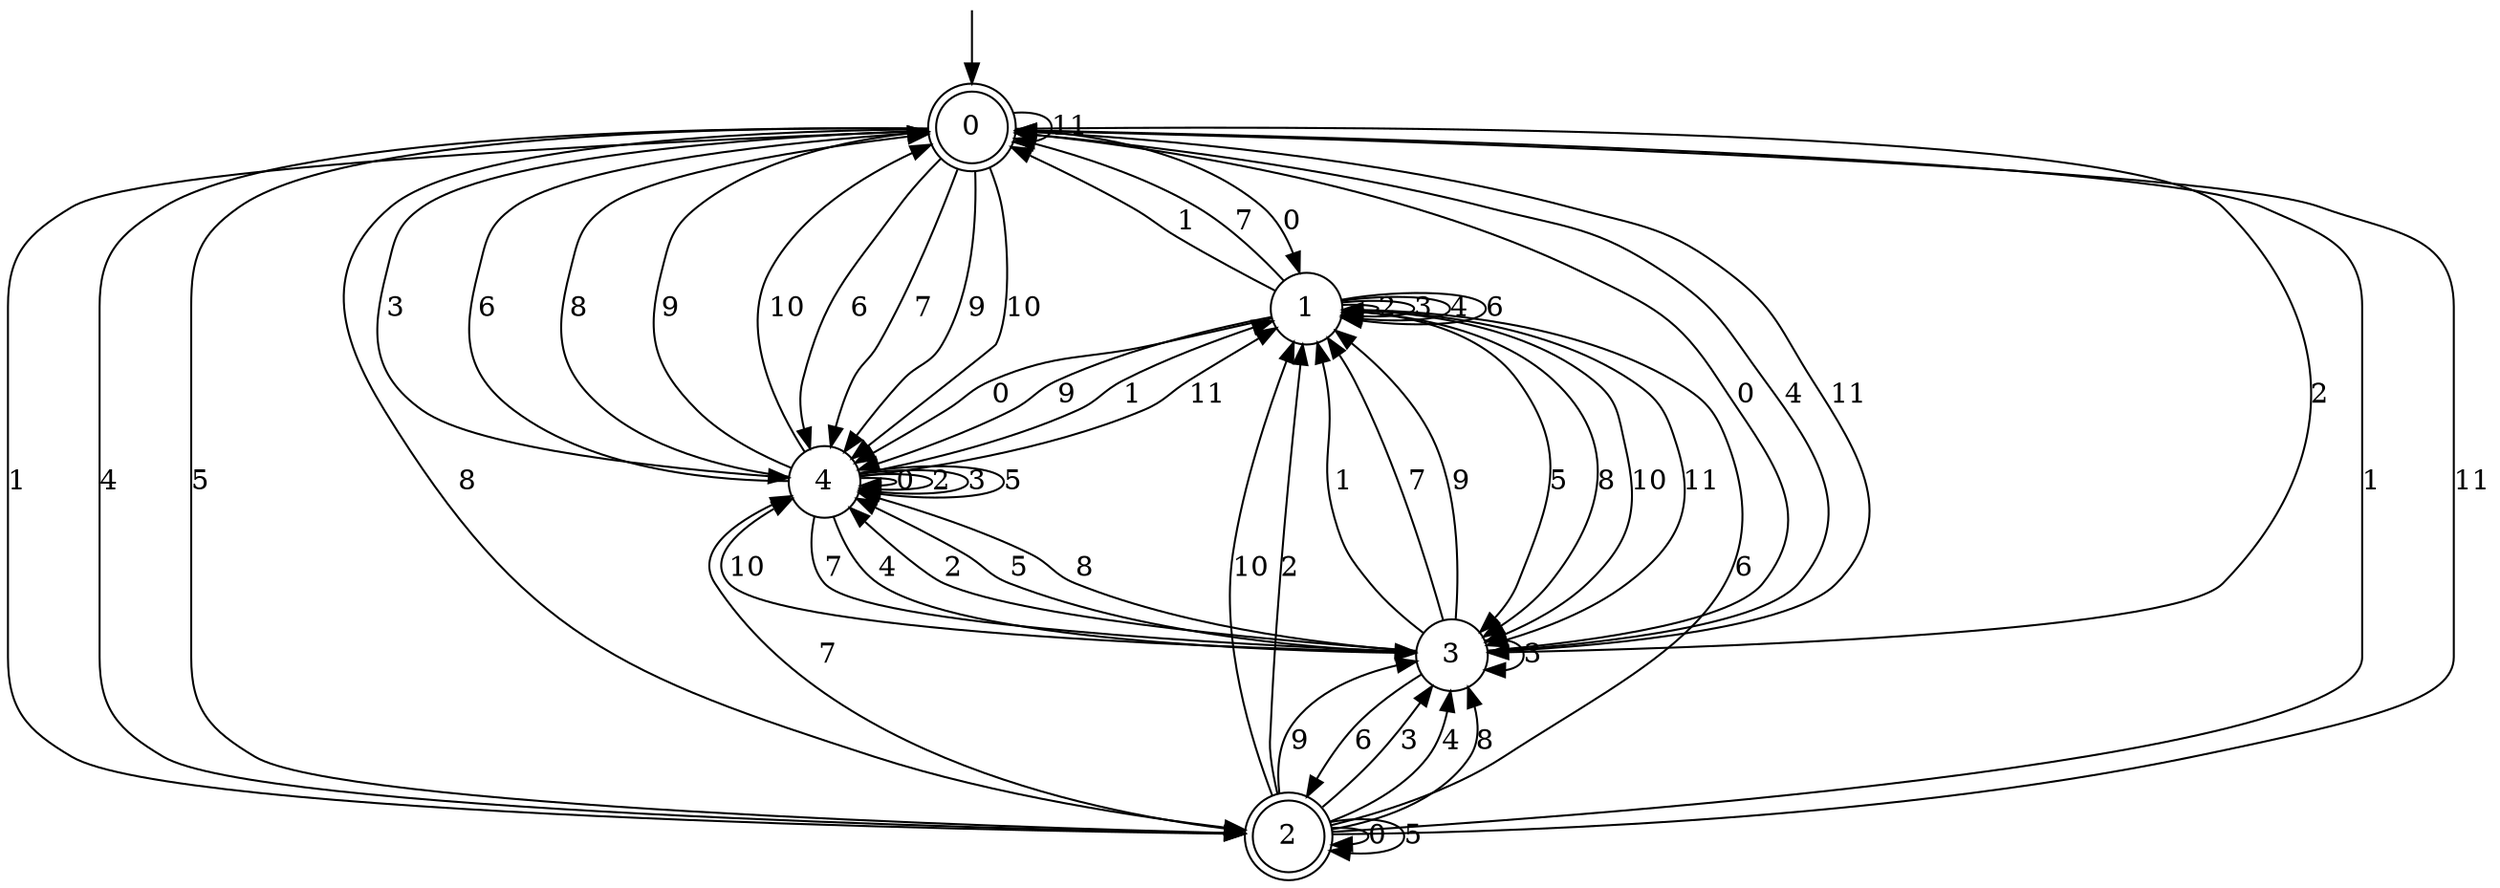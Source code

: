 digraph g {

	s0 [shape="doublecircle" label="0"];
	s1 [shape="circle" label="1"];
	s2 [shape="doublecircle" label="2"];
	s3 [shape="circle" label="3"];
	s4 [shape="circle" label="4"];
	s0 -> s1 [label="0"];
	s0 -> s2 [label="1"];
	s0 -> s3 [label="2"];
	s0 -> s4 [label="3"];
	s0 -> s2 [label="4"];
	s0 -> s2 [label="5"];
	s0 -> s4 [label="6"];
	s0 -> s4 [label="7"];
	s0 -> s2 [label="8"];
	s0 -> s4 [label="9"];
	s0 -> s4 [label="10"];
	s0 -> s0 [label="11"];
	s1 -> s4 [label="0"];
	s1 -> s0 [label="1"];
	s1 -> s1 [label="2"];
	s1 -> s1 [label="3"];
	s1 -> s1 [label="4"];
	s1 -> s3 [label="5"];
	s1 -> s1 [label="6"];
	s1 -> s0 [label="7"];
	s1 -> s3 [label="8"];
	s1 -> s4 [label="9"];
	s1 -> s3 [label="10"];
	s1 -> s3 [label="11"];
	s2 -> s2 [label="0"];
	s2 -> s0 [label="1"];
	s2 -> s1 [label="2"];
	s2 -> s3 [label="3"];
	s2 -> s3 [label="4"];
	s2 -> s2 [label="5"];
	s2 -> s1 [label="6"];
	s2 -> s4 [label="7"];
	s2 -> s3 [label="8"];
	s2 -> s3 [label="9"];
	s2 -> s1 [label="10"];
	s2 -> s0 [label="11"];
	s3 -> s0 [label="0"];
	s3 -> s1 [label="1"];
	s3 -> s4 [label="2"];
	s3 -> s3 [label="3"];
	s3 -> s0 [label="4"];
	s3 -> s4 [label="5"];
	s3 -> s2 [label="6"];
	s3 -> s1 [label="7"];
	s3 -> s4 [label="8"];
	s3 -> s1 [label="9"];
	s3 -> s4 [label="10"];
	s3 -> s0 [label="11"];
	s4 -> s4 [label="0"];
	s4 -> s1 [label="1"];
	s4 -> s4 [label="2"];
	s4 -> s4 [label="3"];
	s4 -> s3 [label="4"];
	s4 -> s4 [label="5"];
	s4 -> s0 [label="6"];
	s4 -> s3 [label="7"];
	s4 -> s0 [label="8"];
	s4 -> s0 [label="9"];
	s4 -> s0 [label="10"];
	s4 -> s1 [label="11"];

__start0 [label="" shape="none" width="0" height="0"];
__start0 -> s0;

}
